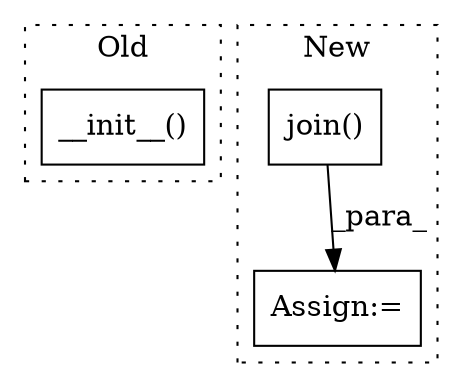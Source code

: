 digraph G {
subgraph cluster0 {
1 [label="__init__()" a="75" s="1775,1800" l="17,1" shape="box"];
label = "Old";
style="dotted";
}
subgraph cluster1 {
2 [label="join()" a="75" s="2390,2416" l="13,1" shape="box"];
3 [label="Assign:=" a="68" s="2386" l="3" shape="box"];
label = "New";
style="dotted";
}
2 -> 3 [label="_para_"];
}